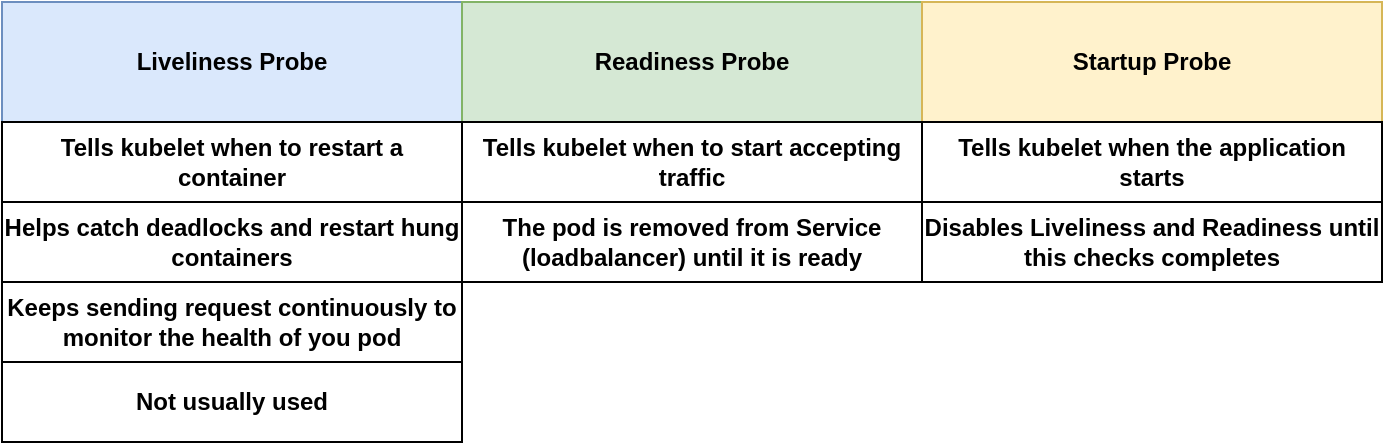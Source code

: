 <mxfile version="14.2.7" type="github">
  <diagram id="gzbfFNM49mtrdIT9MxgC" name="Page-1">
    <mxGraphModel dx="981" dy="548" grid="0" gridSize="10" guides="1" tooltips="1" connect="1" arrows="1" fold="1" page="1" pageScale="1" pageWidth="850" pageHeight="1100" math="0" shadow="0">
      <root>
        <mxCell id="0" />
        <mxCell id="1" parent="0" />
        <mxCell id="i94SGuSQBCYqXOLezEa3-1" value="&lt;b&gt;Liveliness Probe&lt;/b&gt;" style="rounded=0;whiteSpace=wrap;html=1;fillColor=#dae8fc;strokeColor=#6c8ebf;" vertex="1" parent="1">
          <mxGeometry x="90" y="260" width="230" height="60" as="geometry" />
        </mxCell>
        <mxCell id="i94SGuSQBCYqXOLezEa3-2" value="&lt;b&gt;Readiness Probe&lt;/b&gt;" style="rounded=0;whiteSpace=wrap;html=1;fillColor=#d5e8d4;strokeColor=#82b366;" vertex="1" parent="1">
          <mxGeometry x="320" y="260" width="230" height="60" as="geometry" />
        </mxCell>
        <mxCell id="i94SGuSQBCYqXOLezEa3-4" value="&lt;b&gt;Tells kubelet when to restart a container&lt;/b&gt;" style="rounded=0;whiteSpace=wrap;html=1;" vertex="1" parent="1">
          <mxGeometry x="90" y="320" width="230" height="40" as="geometry" />
        </mxCell>
        <mxCell id="i94SGuSQBCYqXOLezEa3-7" value="&lt;b&gt;Tells kubelet when to start accepting traffic&lt;/b&gt;" style="rounded=0;whiteSpace=wrap;html=1;" vertex="1" parent="1">
          <mxGeometry x="320" y="320" width="230" height="40" as="geometry" />
        </mxCell>
        <mxCell id="i94SGuSQBCYqXOLezEa3-8" value="&lt;b&gt;Startup Probe&lt;/b&gt;" style="rounded=0;whiteSpace=wrap;html=1;fillColor=#fff2cc;strokeColor=#d6b656;" vertex="1" parent="1">
          <mxGeometry x="550" y="260" width="230" height="60" as="geometry" />
        </mxCell>
        <mxCell id="i94SGuSQBCYqXOLezEa3-9" value="&lt;b&gt;Tells kubelet when the application starts&lt;/b&gt;" style="rounded=0;whiteSpace=wrap;html=1;" vertex="1" parent="1">
          <mxGeometry x="550" y="320" width="230" height="40" as="geometry" />
        </mxCell>
        <mxCell id="i94SGuSQBCYqXOLezEa3-10" value="&lt;b&gt;Disables Liveliness and Readiness until this checks completes&lt;/b&gt;" style="rounded=0;whiteSpace=wrap;html=1;" vertex="1" parent="1">
          <mxGeometry x="550" y="360" width="230" height="40" as="geometry" />
        </mxCell>
        <mxCell id="i94SGuSQBCYqXOLezEa3-11" value="&lt;b&gt;Helps catch deadlocks and restart hung containers&lt;/b&gt;" style="rounded=0;whiteSpace=wrap;html=1;" vertex="1" parent="1">
          <mxGeometry x="90" y="360" width="230" height="40" as="geometry" />
        </mxCell>
        <mxCell id="i94SGuSQBCYqXOLezEa3-12" value="&lt;b&gt;The pod is removed from Service (loadbalancer) until it is ready&lt;/b&gt;" style="rounded=0;whiteSpace=wrap;html=1;" vertex="1" parent="1">
          <mxGeometry x="320" y="360" width="230" height="40" as="geometry" />
        </mxCell>
        <mxCell id="i94SGuSQBCYqXOLezEa3-13" value="&lt;b&gt;Keeps sending request continuously to monitor the health of you pod&lt;/b&gt;" style="rounded=0;whiteSpace=wrap;html=1;" vertex="1" parent="1">
          <mxGeometry x="90" y="400" width="230" height="40" as="geometry" />
        </mxCell>
        <mxCell id="i94SGuSQBCYqXOLezEa3-14" value="&lt;b&gt;Not usually used&lt;/b&gt;" style="rounded=0;whiteSpace=wrap;html=1;" vertex="1" parent="1">
          <mxGeometry x="90" y="440" width="230" height="40" as="geometry" />
        </mxCell>
      </root>
    </mxGraphModel>
  </diagram>
</mxfile>
